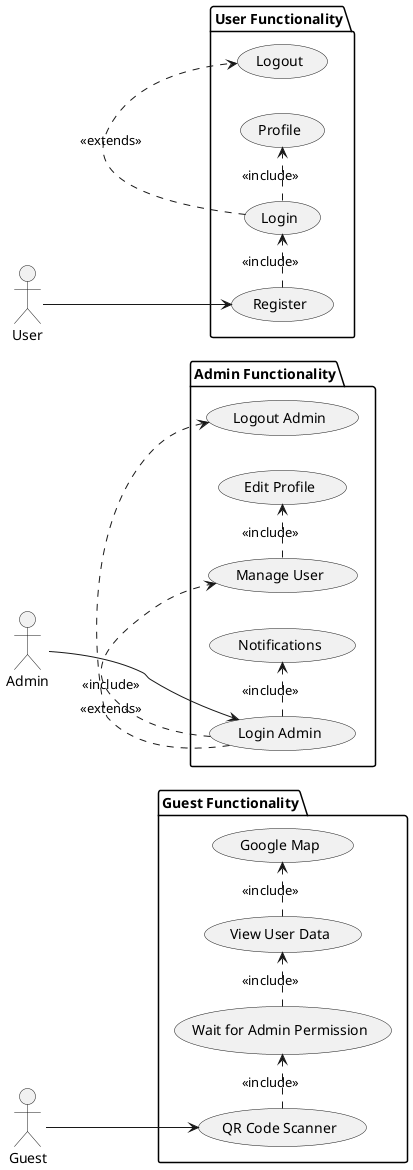 @startuml

left to right direction

actor "Admin" as Admin
actor "Guest" as Guest
actor "User" as User

' จัดกลุ่ม Admin Use Cases
package "Admin Functionality" {
  usecase "Login Admin" as AdminLogin
  usecase "Logout Admin" as AdminLogout
  usecase "Manage User" as ManageUser
  usecase "Notifications" as Alert
  usecase "Edit Profile" as EditProfile
}

' จัดกลุ่ม Guest Use Cases
package "Guest Functionality" {
  usecase "QR Code Scanner" as QRcode
  usecase "Wait for Admin Permission" as GuestPermission
  usecase "View User Data" as DDU
  usecase "Google Map" as Map
}

' จัดกลุ่ม User Use Cases
package "User Functionality" {
  usecase "Register" as Register
  usecase "Login" as UserLogin
  usecase "Logout" as UserLogout
  usecase "Profile" as UserProfile
}

' ความสัมพันธ์ของ Guest
Guest --> QRcode
QRcode .> GuestPermission : <<include>>
GuestPermission .> DDU : <<include>>
DDU .> Map : <<include>>

' ความสัมพันธ์ของ Admin
Admin --> AdminLogin
AdminLogin .> AdminLogout : <<extends>>
AdminLogin .> ManageUser : <<include>>
AdminLogin .> Alert : <<include>>
ManageUser .> EditProfile : <<include>>

' ความสัมพันธ์ของ User
User --> Register
Register .> UserLogin : <<include>>
UserLogin .> UserLogout : <<extends>>
UserLogin .> UserProfile : <<include>>

@enduml
